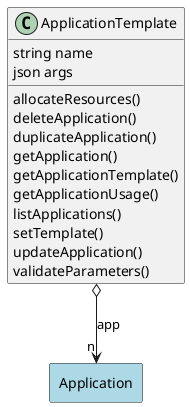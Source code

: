 @startuml

class "ApplicationTemplate" as Model {
 string name
 json args

 allocateResources()
 deleteApplication()
 duplicateApplication()
 getApplication()
 getApplicationTemplate()
 getApplicationUsage()
 listApplications()
 setTemplate()
 updateApplication()
 validateParameters()
 
}

rectangle "Application" as Application #lightblue {
}

Model o--> "n" Application : app





@enduml
